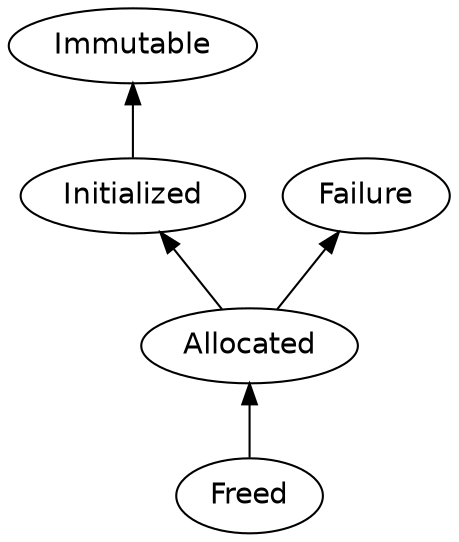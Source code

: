 digraph FailBranch {rankdir=BT; node [fontname = "Helvetica"]; margin=0; Freed->Allocated->Initialized->Immutable; Allocated->Failure;}
